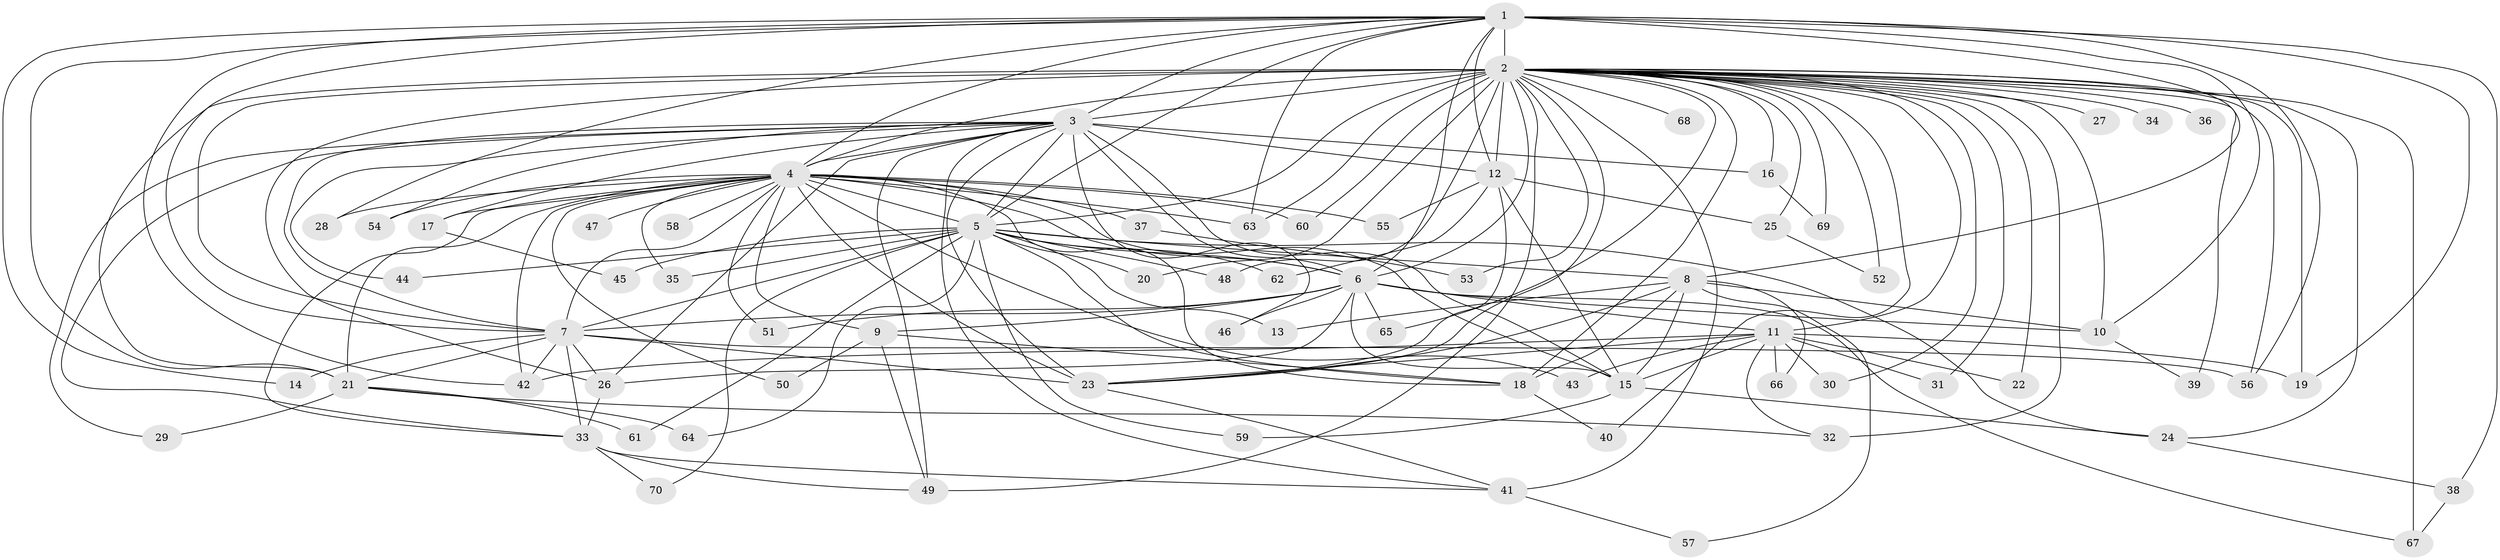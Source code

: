 // original degree distribution, {32: 0.007142857142857143, 22: 0.007142857142857143, 20: 0.007142857142857143, 35: 0.007142857142857143, 23: 0.007142857142857143, 25: 0.007142857142857143, 21: 0.007142857142857143, 19: 0.007142857142857143, 24: 0.007142857142857143, 28: 0.007142857142857143, 10: 0.007142857142857143, 5: 0.02142857142857143, 6: 0.02857142857142857, 4: 0.09285714285714286, 3: 0.15714285714285714, 2: 0.6, 7: 0.007142857142857143, 8: 0.007142857142857143, 11: 0.007142857142857143}
// Generated by graph-tools (version 1.1) at 2025/34/03/09/25 02:34:48]
// undirected, 70 vertices, 173 edges
graph export_dot {
graph [start="1"]
  node [color=gray90,style=filled];
  1;
  2;
  3;
  4;
  5;
  6;
  7;
  8;
  9;
  10;
  11;
  12;
  13;
  14;
  15;
  16;
  17;
  18;
  19;
  20;
  21;
  22;
  23;
  24;
  25;
  26;
  27;
  28;
  29;
  30;
  31;
  32;
  33;
  34;
  35;
  36;
  37;
  38;
  39;
  40;
  41;
  42;
  43;
  44;
  45;
  46;
  47;
  48;
  49;
  50;
  51;
  52;
  53;
  54;
  55;
  56;
  57;
  58;
  59;
  60;
  61;
  62;
  63;
  64;
  65;
  66;
  67;
  68;
  69;
  70;
  1 -- 2 [weight=21.0];
  1 -- 3 [weight=4.0];
  1 -- 4 [weight=2.0];
  1 -- 5 [weight=2.0];
  1 -- 6 [weight=3.0];
  1 -- 7 [weight=3.0];
  1 -- 8 [weight=1.0];
  1 -- 10 [weight=1.0];
  1 -- 12 [weight=1.0];
  1 -- 14 [weight=1.0];
  1 -- 19 [weight=1.0];
  1 -- 21 [weight=2.0];
  1 -- 28 [weight=1.0];
  1 -- 38 [weight=1.0];
  1 -- 42 [weight=1.0];
  1 -- 56 [weight=1.0];
  1 -- 63 [weight=1.0];
  2 -- 3 [weight=6.0];
  2 -- 4 [weight=4.0];
  2 -- 5 [weight=3.0];
  2 -- 6 [weight=3.0];
  2 -- 7 [weight=3.0];
  2 -- 10 [weight=1.0];
  2 -- 11 [weight=2.0];
  2 -- 12 [weight=4.0];
  2 -- 16 [weight=2.0];
  2 -- 18 [weight=1.0];
  2 -- 19 [weight=2.0];
  2 -- 20 [weight=1.0];
  2 -- 21 [weight=1.0];
  2 -- 22 [weight=1.0];
  2 -- 23 [weight=1.0];
  2 -- 24 [weight=1.0];
  2 -- 25 [weight=2.0];
  2 -- 26 [weight=1.0];
  2 -- 27 [weight=1.0];
  2 -- 30 [weight=2.0];
  2 -- 31 [weight=1.0];
  2 -- 32 [weight=3.0];
  2 -- 34 [weight=2.0];
  2 -- 36 [weight=1.0];
  2 -- 39 [weight=2.0];
  2 -- 40 [weight=1.0];
  2 -- 41 [weight=1.0];
  2 -- 48 [weight=1.0];
  2 -- 49 [weight=1.0];
  2 -- 52 [weight=1.0];
  2 -- 53 [weight=1.0];
  2 -- 56 [weight=1.0];
  2 -- 60 [weight=1.0];
  2 -- 63 [weight=1.0];
  2 -- 65 [weight=1.0];
  2 -- 67 [weight=1.0];
  2 -- 68 [weight=2.0];
  2 -- 69 [weight=1.0];
  3 -- 4 [weight=3.0];
  3 -- 5 [weight=3.0];
  3 -- 6 [weight=2.0];
  3 -- 7 [weight=2.0];
  3 -- 12 [weight=5.0];
  3 -- 15 [weight=1.0];
  3 -- 16 [weight=1.0];
  3 -- 17 [weight=2.0];
  3 -- 23 [weight=2.0];
  3 -- 26 [weight=1.0];
  3 -- 29 [weight=1.0];
  3 -- 33 [weight=1.0];
  3 -- 41 [weight=1.0];
  3 -- 44 [weight=1.0];
  3 -- 46 [weight=1.0];
  3 -- 49 [weight=1.0];
  3 -- 54 [weight=1.0];
  4 -- 5 [weight=1.0];
  4 -- 6 [weight=1.0];
  4 -- 7 [weight=1.0];
  4 -- 9 [weight=1.0];
  4 -- 15 [weight=1.0];
  4 -- 17 [weight=1.0];
  4 -- 18 [weight=1.0];
  4 -- 21 [weight=1.0];
  4 -- 23 [weight=1.0];
  4 -- 28 [weight=1.0];
  4 -- 33 [weight=1.0];
  4 -- 35 [weight=1.0];
  4 -- 37 [weight=1.0];
  4 -- 42 [weight=1.0];
  4 -- 43 [weight=1.0];
  4 -- 47 [weight=1.0];
  4 -- 50 [weight=1.0];
  4 -- 51 [weight=1.0];
  4 -- 54 [weight=1.0];
  4 -- 55 [weight=1.0];
  4 -- 58 [weight=1.0];
  4 -- 60 [weight=1.0];
  4 -- 63 [weight=1.0];
  5 -- 6 [weight=2.0];
  5 -- 7 [weight=1.0];
  5 -- 8 [weight=1.0];
  5 -- 13 [weight=1.0];
  5 -- 18 [weight=1.0];
  5 -- 20 [weight=1.0];
  5 -- 24 [weight=1.0];
  5 -- 35 [weight=1.0];
  5 -- 44 [weight=1.0];
  5 -- 45 [weight=1.0];
  5 -- 48 [weight=1.0];
  5 -- 59 [weight=1.0];
  5 -- 61 [weight=1.0];
  5 -- 62 [weight=1.0];
  5 -- 64 [weight=1.0];
  5 -- 70 [weight=1.0];
  6 -- 7 [weight=1.0];
  6 -- 9 [weight=1.0];
  6 -- 10 [weight=1.0];
  6 -- 11 [weight=1.0];
  6 -- 15 [weight=1.0];
  6 -- 26 [weight=1.0];
  6 -- 46 [weight=1.0];
  6 -- 51 [weight=1.0];
  6 -- 65 [weight=1.0];
  6 -- 67 [weight=1.0];
  7 -- 14 [weight=2.0];
  7 -- 21 [weight=1.0];
  7 -- 23 [weight=6.0];
  7 -- 26 [weight=1.0];
  7 -- 33 [weight=1.0];
  7 -- 42 [weight=1.0];
  7 -- 56 [weight=1.0];
  8 -- 10 [weight=1.0];
  8 -- 13 [weight=1.0];
  8 -- 15 [weight=1.0];
  8 -- 18 [weight=1.0];
  8 -- 23 [weight=2.0];
  8 -- 57 [weight=1.0];
  8 -- 66 [weight=1.0];
  9 -- 18 [weight=1.0];
  9 -- 49 [weight=1.0];
  9 -- 50 [weight=1.0];
  10 -- 39 [weight=1.0];
  11 -- 15 [weight=1.0];
  11 -- 19 [weight=2.0];
  11 -- 22 [weight=1.0];
  11 -- 23 [weight=1.0];
  11 -- 30 [weight=1.0];
  11 -- 31 [weight=1.0];
  11 -- 32 [weight=1.0];
  11 -- 42 [weight=1.0];
  11 -- 43 [weight=1.0];
  11 -- 66 [weight=1.0];
  12 -- 15 [weight=1.0];
  12 -- 23 [weight=1.0];
  12 -- 25 [weight=1.0];
  12 -- 55 [weight=1.0];
  12 -- 62 [weight=1.0];
  15 -- 24 [weight=1.0];
  15 -- 59 [weight=1.0];
  16 -- 69 [weight=1.0];
  17 -- 45 [weight=1.0];
  18 -- 40 [weight=1.0];
  21 -- 29 [weight=1.0];
  21 -- 32 [weight=1.0];
  21 -- 61 [weight=1.0];
  21 -- 64 [weight=1.0];
  23 -- 41 [weight=1.0];
  24 -- 38 [weight=1.0];
  25 -- 52 [weight=1.0];
  26 -- 33 [weight=1.0];
  33 -- 41 [weight=1.0];
  33 -- 49 [weight=1.0];
  33 -- 70 [weight=1.0];
  37 -- 53 [weight=1.0];
  38 -- 67 [weight=1.0];
  41 -- 57 [weight=1.0];
}

